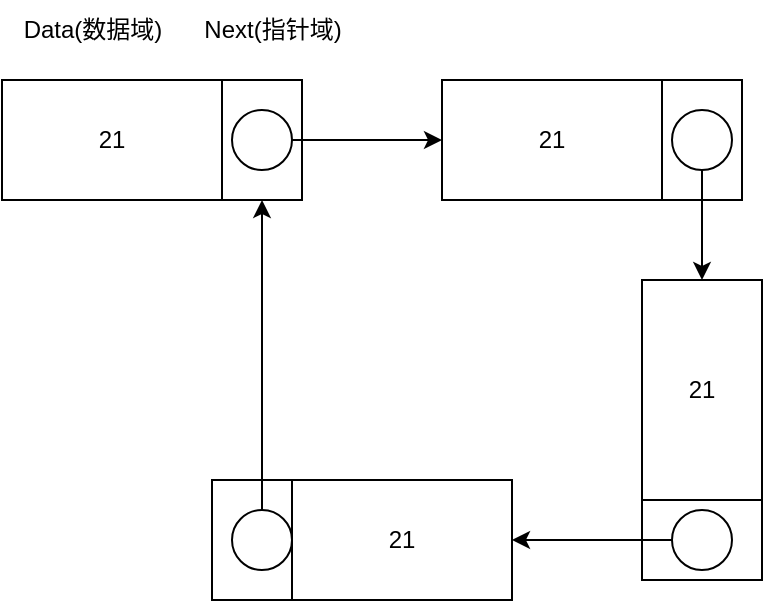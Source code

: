<mxfile version="24.4.8" type="github">
  <diagram name="第 1 页" id="tLnI2zQL5CIRjvMnKOiS">
    <mxGraphModel dx="989" dy="481" grid="1" gridSize="10" guides="1" tooltips="1" connect="1" arrows="1" fold="1" page="1" pageScale="1" pageWidth="827" pageHeight="1169" math="0" shadow="0">
      <root>
        <mxCell id="0" />
        <mxCell id="1" parent="0" />
        <mxCell id="cWyvN9AYTG5NYkXwdExC-3" value="21" style="rounded=0;whiteSpace=wrap;html=1;" vertex="1" parent="1">
          <mxGeometry x="170" y="270" width="110" height="60" as="geometry" />
        </mxCell>
        <mxCell id="cWyvN9AYTG5NYkXwdExC-4" value="" style="rounded=0;whiteSpace=wrap;html=1;" vertex="1" parent="1">
          <mxGeometry x="280" y="270" width="40" height="60" as="geometry" />
        </mxCell>
        <mxCell id="cWyvN9AYTG5NYkXwdExC-39" style="edgeStyle=orthogonalEdgeStyle;rounded=0;orthogonalLoop=1;jettySize=auto;html=1;" edge="1" parent="1" source="cWyvN9AYTG5NYkXwdExC-5">
          <mxGeometry relative="1" as="geometry">
            <mxPoint x="390" y="300" as="targetPoint" />
          </mxGeometry>
        </mxCell>
        <mxCell id="cWyvN9AYTG5NYkXwdExC-5" value="" style="verticalLabelPosition=bottom;verticalAlign=top;html=1;shape=mxgraph.flowchart.on-page_reference;" vertex="1" parent="1">
          <mxGeometry x="285" y="285" width="30" height="30" as="geometry" />
        </mxCell>
        <mxCell id="cWyvN9AYTG5NYkXwdExC-40" value="21" style="rounded=0;whiteSpace=wrap;html=1;" vertex="1" parent="1">
          <mxGeometry x="390" y="270" width="110" height="60" as="geometry" />
        </mxCell>
        <mxCell id="cWyvN9AYTG5NYkXwdExC-41" value="" style="rounded=0;whiteSpace=wrap;html=1;" vertex="1" parent="1">
          <mxGeometry x="500" y="270" width="40" height="60" as="geometry" />
        </mxCell>
        <mxCell id="cWyvN9AYTG5NYkXwdExC-47" style="edgeStyle=orthogonalEdgeStyle;rounded=0;orthogonalLoop=1;jettySize=auto;html=1;" edge="1" parent="1" source="cWyvN9AYTG5NYkXwdExC-43" target="cWyvN9AYTG5NYkXwdExC-49">
          <mxGeometry relative="1" as="geometry">
            <mxPoint x="520" y="390" as="targetPoint" />
          </mxGeometry>
        </mxCell>
        <mxCell id="cWyvN9AYTG5NYkXwdExC-43" value="" style="verticalLabelPosition=bottom;verticalAlign=top;html=1;shape=mxgraph.flowchart.on-page_reference;" vertex="1" parent="1">
          <mxGeometry x="505" y="285" width="30" height="30" as="geometry" />
        </mxCell>
        <mxCell id="cWyvN9AYTG5NYkXwdExC-49" value="21" style="rounded=0;whiteSpace=wrap;html=1;direction=south;" vertex="1" parent="1">
          <mxGeometry x="490" y="370" width="60" height="110" as="geometry" />
        </mxCell>
        <mxCell id="cWyvN9AYTG5NYkXwdExC-50" value="" style="rounded=0;whiteSpace=wrap;html=1;direction=south;" vertex="1" parent="1">
          <mxGeometry x="490" y="480" width="60" height="40" as="geometry" />
        </mxCell>
        <mxCell id="cWyvN9AYTG5NYkXwdExC-52" style="edgeStyle=orthogonalEdgeStyle;rounded=0;orthogonalLoop=1;jettySize=auto;html=1;" edge="1" parent="1" source="cWyvN9AYTG5NYkXwdExC-51" target="cWyvN9AYTG5NYkXwdExC-53">
          <mxGeometry relative="1" as="geometry">
            <mxPoint x="300" y="500" as="targetPoint" />
          </mxGeometry>
        </mxCell>
        <mxCell id="cWyvN9AYTG5NYkXwdExC-51" value="" style="verticalLabelPosition=bottom;verticalAlign=top;html=1;shape=mxgraph.flowchart.on-page_reference;" vertex="1" parent="1">
          <mxGeometry x="505" y="485" width="30" height="30" as="geometry" />
        </mxCell>
        <mxCell id="cWyvN9AYTG5NYkXwdExC-53" value="21" style="rounded=0;whiteSpace=wrap;html=1;direction=west;" vertex="1" parent="1">
          <mxGeometry x="315" y="470" width="110" height="60" as="geometry" />
        </mxCell>
        <mxCell id="cWyvN9AYTG5NYkXwdExC-54" value="" style="rounded=0;whiteSpace=wrap;html=1;" vertex="1" parent="1">
          <mxGeometry x="275" y="470" width="40" height="60" as="geometry" />
        </mxCell>
        <mxCell id="cWyvN9AYTG5NYkXwdExC-56" style="edgeStyle=orthogonalEdgeStyle;rounded=0;orthogonalLoop=1;jettySize=auto;html=1;" edge="1" parent="1" source="cWyvN9AYTG5NYkXwdExC-55" target="cWyvN9AYTG5NYkXwdExC-4">
          <mxGeometry relative="1" as="geometry" />
        </mxCell>
        <mxCell id="cWyvN9AYTG5NYkXwdExC-55" value="" style="verticalLabelPosition=bottom;verticalAlign=top;html=1;shape=mxgraph.flowchart.on-page_reference;" vertex="1" parent="1">
          <mxGeometry x="285" y="485" width="30" height="30" as="geometry" />
        </mxCell>
        <mxCell id="cWyvN9AYTG5NYkXwdExC-58" value="Data(数据域)" style="text;html=1;align=center;verticalAlign=middle;resizable=0;points=[];autosize=1;strokeColor=none;fillColor=none;" vertex="1" parent="1">
          <mxGeometry x="170" y="230" width="90" height="30" as="geometry" />
        </mxCell>
        <mxCell id="cWyvN9AYTG5NYkXwdExC-59" value="Next(指针域)" style="text;html=1;align=center;verticalAlign=middle;resizable=0;points=[];autosize=1;strokeColor=none;fillColor=none;" vertex="1" parent="1">
          <mxGeometry x="260" y="230" width="90" height="30" as="geometry" />
        </mxCell>
      </root>
    </mxGraphModel>
  </diagram>
</mxfile>
